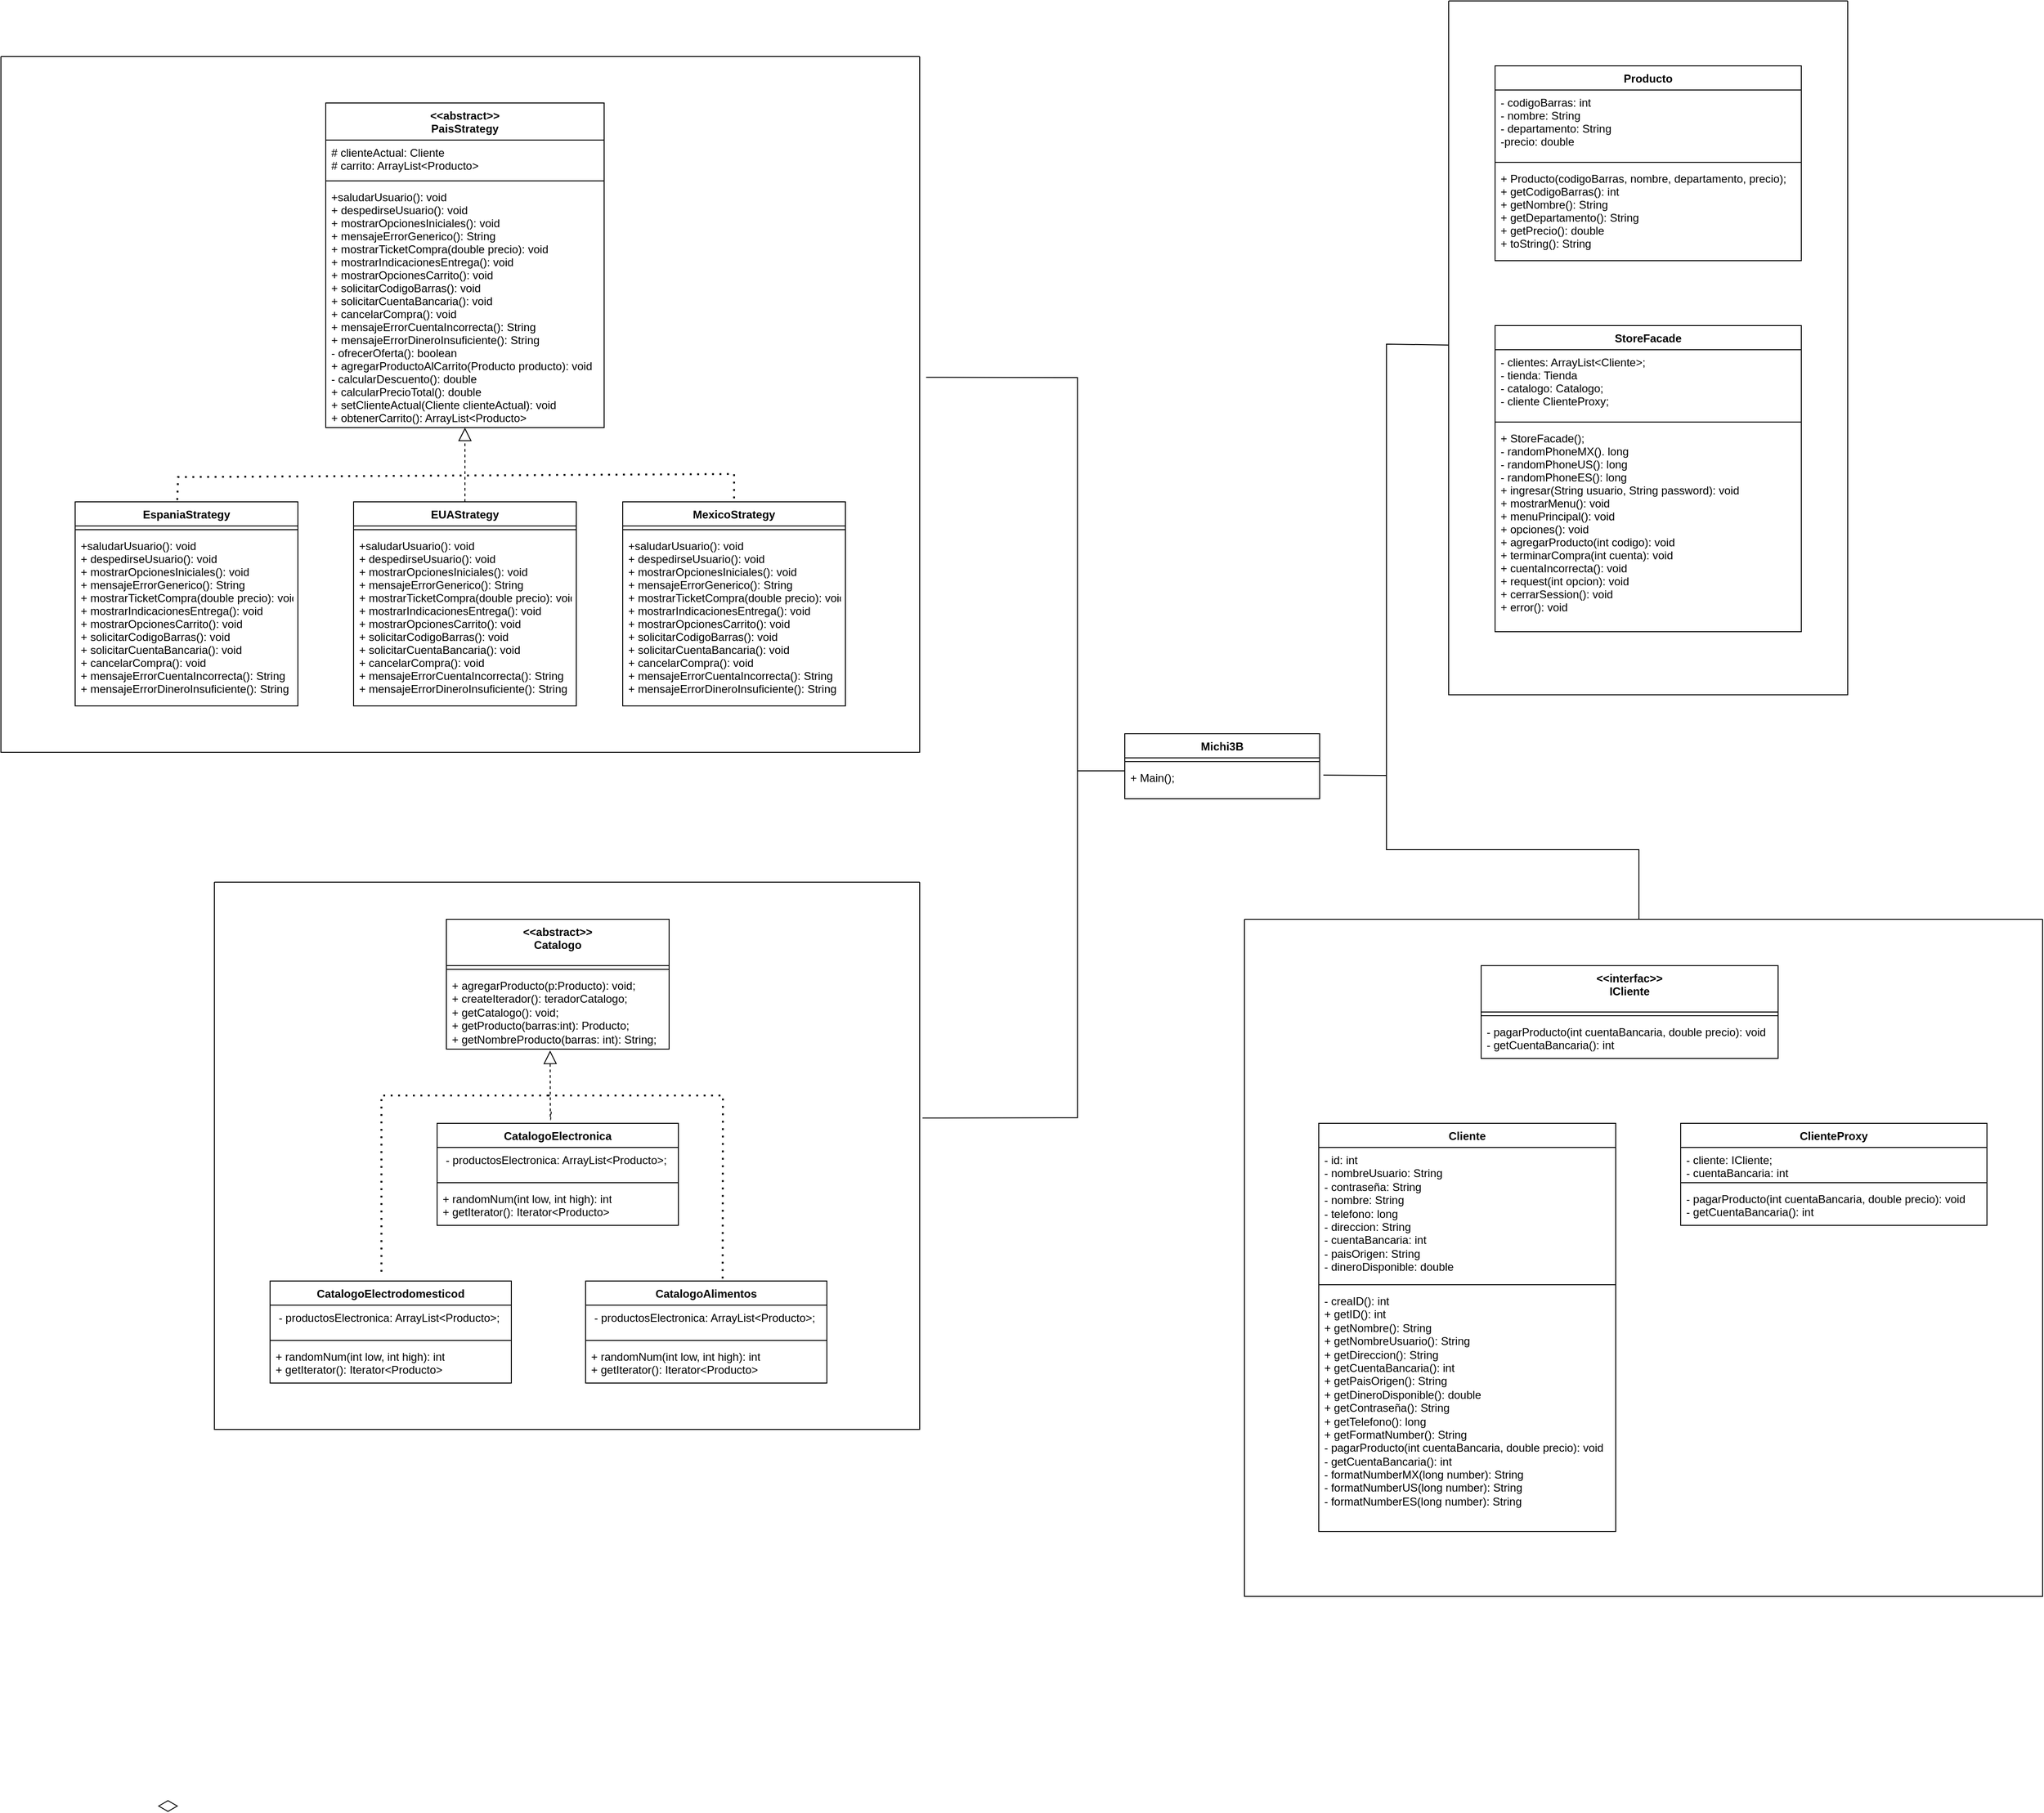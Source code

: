 <mxfile version="22.0.6" type="device">
  <diagram id="VoIdlmSYKeeQqxL8U55X" name="Página-1">
    <mxGraphModel dx="3410" dy="2756" grid="1" gridSize="10" guides="1" tooltips="1" connect="1" arrows="1" fold="1" page="1" pageScale="1" pageWidth="1390" pageHeight="980" math="0" shadow="0">
      <root>
        <mxCell id="0" />
        <mxCell id="1" parent="0" />
        <mxCell id="nDI9jrTt-_ZdK5TPJerg-41" value="Michi3B" style="swimlane;fontStyle=1;align=center;verticalAlign=top;childLayout=stackLayout;horizontal=1;startSize=26;horizontalStack=0;resizeParent=1;resizeParentMax=0;resizeLast=0;collapsible=1;marginBottom=0;whiteSpace=wrap;html=1;" parent="1" vertex="1">
          <mxGeometry x="131" y="330" width="210" height="70" as="geometry" />
        </mxCell>
        <mxCell id="nDI9jrTt-_ZdK5TPJerg-43" value="" style="line;strokeWidth=1;fillColor=none;align=left;verticalAlign=middle;spacingTop=-1;spacingLeft=3;spacingRight=3;rotatable=0;labelPosition=right;points=[];portConstraint=eastwest;strokeColor=inherit;" parent="nDI9jrTt-_ZdK5TPJerg-41" vertex="1">
          <mxGeometry y="26" width="210" height="8" as="geometry" />
        </mxCell>
        <mxCell id="nDI9jrTt-_ZdK5TPJerg-44" value="+ Main();" style="text;strokeColor=none;fillColor=none;align=left;verticalAlign=top;spacingLeft=4;spacingRight=4;overflow=hidden;rotatable=0;points=[[0,0.5],[1,0.5]];portConstraint=eastwest;whiteSpace=wrap;html=1;" parent="nDI9jrTt-_ZdK5TPJerg-41" vertex="1">
          <mxGeometry y="34" width="210" height="36" as="geometry" />
        </mxCell>
        <mxCell id="nDI9jrTt-_ZdK5TPJerg-46" value="" style="swimlane;startSize=0;" parent="1" vertex="1">
          <mxGeometry x="-1080" y="-400" width="990" height="750" as="geometry" />
        </mxCell>
        <mxCell id="22" value="EspaniaStrategy" style="swimlane;fontStyle=1;align=center;verticalAlign=top;childLayout=stackLayout;horizontal=1;startSize=26;horizontalStack=0;resizeParent=1;resizeParentMax=0;resizeLast=0;collapsible=1;marginBottom=0;" parent="nDI9jrTt-_ZdK5TPJerg-46" vertex="1">
          <mxGeometry x="80" y="480" width="240" height="220" as="geometry" />
        </mxCell>
        <mxCell id="23" value="" style="line;strokeWidth=1;fillColor=none;align=left;verticalAlign=middle;spacingTop=-1;spacingLeft=3;spacingRight=3;rotatable=0;labelPosition=right;points=[];portConstraint=eastwest;strokeColor=inherit;" parent="22" vertex="1">
          <mxGeometry y="26" width="240" height="8" as="geometry" />
        </mxCell>
        <mxCell id="24" value="+saludarUsuario(): void&#xa;+ despedirseUsuario(): void&#xa;+ mostrarOpcionesIniciales(): void&#xa;+ mensajeErrorGenerico(): String&#xa;+ mostrarTicketCompra(double precio): void&#xa;+ mostrarIndicacionesEntrega(): void&#xa;+ mostrarOpcionesCarrito(): void&#xa;+ solicitarCodigoBarras(): void&#xa;+ solicitarCuentaBancaria(): void&#xa;+ cancelarCompra(): void&#xa;+ mensajeErrorCuentaIncorrecta(): String&#xa;+ mensajeErrorDineroInsuficiente(): String&#xa;" style="text;strokeColor=none;fillColor=none;align=left;verticalAlign=top;spacingLeft=4;spacingRight=4;overflow=hidden;rotatable=0;points=[[0,0.5],[1,0.5]];portConstraint=eastwest;" parent="22" vertex="1">
          <mxGeometry y="34" width="240" height="186" as="geometry" />
        </mxCell>
        <mxCell id="nDI9jrTt-_ZdK5TPJerg-33" value="&lt;&lt;abstract&gt;&gt;&#xa;PaisStrategy" style="swimlane;fontStyle=1;align=center;verticalAlign=top;childLayout=stackLayout;horizontal=1;startSize=40;horizontalStack=0;resizeParent=1;resizeParentMax=0;resizeLast=0;collapsible=1;marginBottom=0;" parent="nDI9jrTt-_ZdK5TPJerg-46" vertex="1">
          <mxGeometry x="350" y="50" width="300" height="350" as="geometry" />
        </mxCell>
        <mxCell id="nDI9jrTt-_ZdK5TPJerg-34" value="# clienteActual: Cliente&#xa;# carrito: ArrayList&lt;Producto&gt;" style="text;strokeColor=none;fillColor=none;align=left;verticalAlign=top;spacingLeft=4;spacingRight=4;overflow=hidden;rotatable=0;points=[[0,0.5],[1,0.5]];portConstraint=eastwest;" parent="nDI9jrTt-_ZdK5TPJerg-33" vertex="1">
          <mxGeometry y="40" width="300" height="40" as="geometry" />
        </mxCell>
        <mxCell id="nDI9jrTt-_ZdK5TPJerg-35" value="" style="line;strokeWidth=1;fillColor=none;align=left;verticalAlign=middle;spacingTop=-1;spacingLeft=3;spacingRight=3;rotatable=0;labelPosition=right;points=[];portConstraint=eastwest;strokeColor=inherit;" parent="nDI9jrTt-_ZdK5TPJerg-33" vertex="1">
          <mxGeometry y="80" width="300" height="8" as="geometry" />
        </mxCell>
        <mxCell id="nDI9jrTt-_ZdK5TPJerg-36" value="+saludarUsuario(): void&#xa;+ despedirseUsuario(): void&#xa;+ mostrarOpcionesIniciales(): void&#xa;+ mensajeErrorGenerico(): String&#xa;+ mostrarTicketCompra(double precio): void&#xa;+ mostrarIndicacionesEntrega(): void&#xa;+ mostrarOpcionesCarrito(): void&#xa;+ solicitarCodigoBarras(): void&#xa;+ solicitarCuentaBancaria(): void&#xa;+ cancelarCompra(): void&#xa;+ mensajeErrorCuentaIncorrecta(): String&#xa;+ mensajeErrorDineroInsuficiente(): String&#xa;- ofrecerOferta(): boolean&#xa;+ agregarProductoAlCarrito(Producto producto): void&#xa;- calcularDescuento(): double&#xa;+ calcularPrecioTotal(): double&#xa;+ setClienteActual(Cliente clienteActual): void&#xa;+ obtenerCarrito(): ArrayList&lt;Producto&gt;&#xa;" style="text;strokeColor=none;fillColor=none;align=left;verticalAlign=top;spacingLeft=4;spacingRight=4;overflow=hidden;rotatable=0;points=[[0,0.5],[1,0.5]];portConstraint=eastwest;" parent="nDI9jrTt-_ZdK5TPJerg-33" vertex="1">
          <mxGeometry y="88" width="300" height="262" as="geometry" />
        </mxCell>
        <mxCell id="tqbEz4UhEiQ69ZW883zV-99" value="" style="endArrow=block;dashed=1;endFill=0;endSize=12;html=1;exitX=0.5;exitY=0;exitDx=0;exitDy=0;" edge="1" parent="nDI9jrTt-_ZdK5TPJerg-46" source="tqbEz4UhEiQ69ZW883zV-102" target="nDI9jrTt-_ZdK5TPJerg-36">
          <mxGeometry width="160" relative="1" as="geometry">
            <mxPoint x="561.32" y="457.76" as="sourcePoint" />
            <mxPoint x="460.33" y="369.998" as="targetPoint" />
            <Array as="points" />
          </mxGeometry>
        </mxCell>
        <mxCell id="tqbEz4UhEiQ69ZW883zV-82" value="" style="endArrow=none;dashed=1;html=1;dashPattern=1 3;strokeWidth=2;rounded=0;exitX=0.458;exitY=-0.049;exitDx=0;exitDy=0;exitPerimeter=0;entryX=0.5;entryY=0;entryDx=0;entryDy=0;" edge="1" parent="nDI9jrTt-_ZdK5TPJerg-46" target="tqbEz4UhEiQ69ZW883zV-105">
          <mxGeometry width="50" height="50" relative="1" as="geometry">
            <mxPoint x="190.0" y="477.91" as="sourcePoint" />
            <mxPoint x="758.08" y="470.0" as="targetPoint" />
            <Array as="points">
              <mxPoint x="190.92" y="453.3" />
              <mxPoint x="790" y="450" />
            </Array>
          </mxGeometry>
        </mxCell>
        <mxCell id="tqbEz4UhEiQ69ZW883zV-102" value="EUAStrategy" style="swimlane;fontStyle=1;align=center;verticalAlign=top;childLayout=stackLayout;horizontal=1;startSize=26;horizontalStack=0;resizeParent=1;resizeParentMax=0;resizeLast=0;collapsible=1;marginBottom=0;" vertex="1" parent="nDI9jrTt-_ZdK5TPJerg-46">
          <mxGeometry x="380" y="480" width="240" height="220" as="geometry" />
        </mxCell>
        <mxCell id="tqbEz4UhEiQ69ZW883zV-103" value="" style="line;strokeWidth=1;fillColor=none;align=left;verticalAlign=middle;spacingTop=-1;spacingLeft=3;spacingRight=3;rotatable=0;labelPosition=right;points=[];portConstraint=eastwest;strokeColor=inherit;" vertex="1" parent="tqbEz4UhEiQ69ZW883zV-102">
          <mxGeometry y="26" width="240" height="8" as="geometry" />
        </mxCell>
        <mxCell id="tqbEz4UhEiQ69ZW883zV-104" value="+saludarUsuario(): void&#xa;+ despedirseUsuario(): void&#xa;+ mostrarOpcionesIniciales(): void&#xa;+ mensajeErrorGenerico(): String&#xa;+ mostrarTicketCompra(double precio): void&#xa;+ mostrarIndicacionesEntrega(): void&#xa;+ mostrarOpcionesCarrito(): void&#xa;+ solicitarCodigoBarras(): void&#xa;+ solicitarCuentaBancaria(): void&#xa;+ cancelarCompra(): void&#xa;+ mensajeErrorCuentaIncorrecta(): String&#xa;+ mensajeErrorDineroInsuficiente(): String&#xa;" style="text;strokeColor=none;fillColor=none;align=left;verticalAlign=top;spacingLeft=4;spacingRight=4;overflow=hidden;rotatable=0;points=[[0,0.5],[1,0.5]];portConstraint=eastwest;" vertex="1" parent="tqbEz4UhEiQ69ZW883zV-102">
          <mxGeometry y="34" width="240" height="186" as="geometry" />
        </mxCell>
        <mxCell id="tqbEz4UhEiQ69ZW883zV-105" value="MexicoStrategy" style="swimlane;fontStyle=1;align=center;verticalAlign=top;childLayout=stackLayout;horizontal=1;startSize=26;horizontalStack=0;resizeParent=1;resizeParentMax=0;resizeLast=0;collapsible=1;marginBottom=0;" vertex="1" parent="nDI9jrTt-_ZdK5TPJerg-46">
          <mxGeometry x="670" y="480" width="240" height="220" as="geometry" />
        </mxCell>
        <mxCell id="tqbEz4UhEiQ69ZW883zV-106" value="" style="line;strokeWidth=1;fillColor=none;align=left;verticalAlign=middle;spacingTop=-1;spacingLeft=3;spacingRight=3;rotatable=0;labelPosition=right;points=[];portConstraint=eastwest;strokeColor=inherit;" vertex="1" parent="tqbEz4UhEiQ69ZW883zV-105">
          <mxGeometry y="26" width="240" height="8" as="geometry" />
        </mxCell>
        <mxCell id="tqbEz4UhEiQ69ZW883zV-107" value="+saludarUsuario(): void&#xa;+ despedirseUsuario(): void&#xa;+ mostrarOpcionesIniciales(): void&#xa;+ mensajeErrorGenerico(): String&#xa;+ mostrarTicketCompra(double precio): void&#xa;+ mostrarIndicacionesEntrega(): void&#xa;+ mostrarOpcionesCarrito(): void&#xa;+ solicitarCodigoBarras(): void&#xa;+ solicitarCuentaBancaria(): void&#xa;+ cancelarCompra(): void&#xa;+ mensajeErrorCuentaIncorrecta(): String&#xa;+ mensajeErrorDineroInsuficiente(): String&#xa;" style="text;strokeColor=none;fillColor=none;align=left;verticalAlign=top;spacingLeft=4;spacingRight=4;overflow=hidden;rotatable=0;points=[[0,0.5],[1,0.5]];portConstraint=eastwest;" vertex="1" parent="tqbEz4UhEiQ69ZW883zV-105">
          <mxGeometry y="34" width="240" height="186" as="geometry" />
        </mxCell>
        <mxCell id="nDI9jrTt-_ZdK5TPJerg-47" value="" style="swimlane;startSize=0;" parent="1" vertex="1">
          <mxGeometry x="-850" y="490" width="760" height="590" as="geometry" />
        </mxCell>
        <mxCell id="a6zCStfPH9r2ExqD7xnv-38" value="&amp;lt;&amp;lt;abstract&amp;gt;&amp;gt;&lt;br style=&quot;border-color: var(--border-color); padding: 0px; margin: 0px;&quot;&gt;Catalogo" style="swimlane;fontStyle=1;align=center;verticalAlign=top;childLayout=stackLayout;horizontal=1;startSize=50;horizontalStack=0;resizeParent=1;resizeParentMax=0;resizeLast=0;collapsible=1;marginBottom=0;whiteSpace=wrap;html=1;" parent="nDI9jrTt-_ZdK5TPJerg-47" vertex="1">
          <mxGeometry x="250" y="40" width="240" height="140" as="geometry" />
        </mxCell>
        <mxCell id="a6zCStfPH9r2ExqD7xnv-40" value="" style="line;strokeWidth=1;fillColor=none;align=left;verticalAlign=middle;spacingTop=-1;spacingLeft=3;spacingRight=3;rotatable=0;labelPosition=right;points=[];portConstraint=eastwest;strokeColor=inherit;" parent="a6zCStfPH9r2ExqD7xnv-38" vertex="1">
          <mxGeometry y="50" width="240" height="8" as="geometry" />
        </mxCell>
        <mxCell id="a6zCStfPH9r2ExqD7xnv-41" value="+ agregarProducto(p:Producto): void;&lt;br&gt;+ createIterador(): teradorCatalogo;&lt;br&gt;+ getCatalogo(): void;&lt;br&gt;+ getProducto(barras:int): Producto;&lt;br&gt;+ getNombreProducto(barras: int): String;" style="text;strokeColor=none;fillColor=none;align=left;verticalAlign=top;spacingLeft=4;spacingRight=4;overflow=hidden;rotatable=0;points=[[0,0.5],[1,0.5]];portConstraint=eastwest;whiteSpace=wrap;html=1;" parent="a6zCStfPH9r2ExqD7xnv-38" vertex="1">
          <mxGeometry y="58" width="240" height="82" as="geometry" />
        </mxCell>
        <mxCell id="tqbEz4UhEiQ69ZW883zV-39" value="CatalogoElectronica" style="swimlane;fontStyle=1;align=center;verticalAlign=top;childLayout=stackLayout;horizontal=1;startSize=26;horizontalStack=0;resizeParent=1;resizeParentMax=0;resizeLast=0;collapsible=1;marginBottom=0;whiteSpace=wrap;html=1;" vertex="1" parent="nDI9jrTt-_ZdK5TPJerg-47">
          <mxGeometry x="240" y="260" width="260" height="110" as="geometry" />
        </mxCell>
        <mxCell id="tqbEz4UhEiQ69ZW883zV-40" value="&amp;nbsp;- productosElectronica: ArrayList&amp;lt;Producto&amp;gt;;" style="text;strokeColor=none;fillColor=none;align=left;verticalAlign=top;spacingLeft=4;spacingRight=4;overflow=hidden;rotatable=0;points=[[0,0.5],[1,0.5]];portConstraint=eastwest;whiteSpace=wrap;html=1;" vertex="1" parent="tqbEz4UhEiQ69ZW883zV-39">
          <mxGeometry y="26" width="260" height="34" as="geometry" />
        </mxCell>
        <mxCell id="tqbEz4UhEiQ69ZW883zV-41" value="" style="line;strokeWidth=1;fillColor=none;align=left;verticalAlign=middle;spacingTop=-1;spacingLeft=3;spacingRight=3;rotatable=0;labelPosition=right;points=[];portConstraint=eastwest;strokeColor=inherit;" vertex="1" parent="tqbEz4UhEiQ69ZW883zV-39">
          <mxGeometry y="60" width="260" height="8" as="geometry" />
        </mxCell>
        <mxCell id="tqbEz4UhEiQ69ZW883zV-42" value="+ randomNum(int low, int high): int&lt;br&gt;+ getIterator(): Iterator&amp;lt;Producto&amp;gt;" style="text;strokeColor=none;fillColor=none;align=left;verticalAlign=top;spacingLeft=4;spacingRight=4;overflow=hidden;rotatable=0;points=[[0,0.5],[1,0.5]];portConstraint=eastwest;whiteSpace=wrap;html=1;" vertex="1" parent="tqbEz4UhEiQ69ZW883zV-39">
          <mxGeometry y="68" width="260" height="42" as="geometry" />
        </mxCell>
        <mxCell id="tqbEz4UhEiQ69ZW883zV-78" value="CatalogoAlimentos" style="swimlane;fontStyle=1;align=center;verticalAlign=top;childLayout=stackLayout;horizontal=1;startSize=26;horizontalStack=0;resizeParent=1;resizeParentMax=0;resizeLast=0;collapsible=1;marginBottom=0;whiteSpace=wrap;html=1;" vertex="1" parent="nDI9jrTt-_ZdK5TPJerg-47">
          <mxGeometry x="400" y="430" width="260" height="110" as="geometry" />
        </mxCell>
        <mxCell id="tqbEz4UhEiQ69ZW883zV-79" value="&amp;nbsp;- productosElectronica: ArrayList&amp;lt;Producto&amp;gt;;" style="text;strokeColor=none;fillColor=none;align=left;verticalAlign=top;spacingLeft=4;spacingRight=4;overflow=hidden;rotatable=0;points=[[0,0.5],[1,0.5]];portConstraint=eastwest;whiteSpace=wrap;html=1;" vertex="1" parent="tqbEz4UhEiQ69ZW883zV-78">
          <mxGeometry y="26" width="260" height="34" as="geometry" />
        </mxCell>
        <mxCell id="tqbEz4UhEiQ69ZW883zV-80" value="" style="line;strokeWidth=1;fillColor=none;align=left;verticalAlign=middle;spacingTop=-1;spacingLeft=3;spacingRight=3;rotatable=0;labelPosition=right;points=[];portConstraint=eastwest;strokeColor=inherit;" vertex="1" parent="tqbEz4UhEiQ69ZW883zV-78">
          <mxGeometry y="60" width="260" height="8" as="geometry" />
        </mxCell>
        <mxCell id="tqbEz4UhEiQ69ZW883zV-81" value="+ randomNum(int low, int high): int&lt;br&gt;+ getIterator(): Iterator&amp;lt;Producto&amp;gt;" style="text;strokeColor=none;fillColor=none;align=left;verticalAlign=top;spacingLeft=4;spacingRight=4;overflow=hidden;rotatable=0;points=[[0,0.5],[1,0.5]];portConstraint=eastwest;whiteSpace=wrap;html=1;" vertex="1" parent="tqbEz4UhEiQ69ZW883zV-78">
          <mxGeometry y="68" width="260" height="42" as="geometry" />
        </mxCell>
        <mxCell id="tqbEz4UhEiQ69ZW883zV-55" value="" style="endArrow=block;dashed=1;endFill=0;endSize=12;html=1;exitX=0.546;exitY=-0.024;exitDx=0;exitDy=0;exitPerimeter=0;entryX=0.545;entryY=1.019;entryDx=0;entryDy=0;entryPerimeter=0;" edge="1" parent="nDI9jrTt-_ZdK5TPJerg-47">
          <mxGeometry width="160" relative="1" as="geometry">
            <mxPoint x="362.96" y="247.36" as="sourcePoint" />
            <mxPoint x="361.8" y="181.558" as="targetPoint" />
            <Array as="points">
              <mxPoint x="362" y="260" />
            </Array>
          </mxGeometry>
        </mxCell>
        <mxCell id="tqbEz4UhEiQ69ZW883zV-74" value="CatalogoElectrodomesticod" style="swimlane;fontStyle=1;align=center;verticalAlign=top;childLayout=stackLayout;horizontal=1;startSize=26;horizontalStack=0;resizeParent=1;resizeParentMax=0;resizeLast=0;collapsible=1;marginBottom=0;whiteSpace=wrap;html=1;" vertex="1" parent="nDI9jrTt-_ZdK5TPJerg-47">
          <mxGeometry x="60" y="430" width="260" height="110" as="geometry" />
        </mxCell>
        <mxCell id="tqbEz4UhEiQ69ZW883zV-75" value="&amp;nbsp;- productosElectronica: ArrayList&amp;lt;Producto&amp;gt;;" style="text;strokeColor=none;fillColor=none;align=left;verticalAlign=top;spacingLeft=4;spacingRight=4;overflow=hidden;rotatable=0;points=[[0,0.5],[1,0.5]];portConstraint=eastwest;whiteSpace=wrap;html=1;" vertex="1" parent="tqbEz4UhEiQ69ZW883zV-74">
          <mxGeometry y="26" width="260" height="34" as="geometry" />
        </mxCell>
        <mxCell id="tqbEz4UhEiQ69ZW883zV-76" value="" style="line;strokeWidth=1;fillColor=none;align=left;verticalAlign=middle;spacingTop=-1;spacingLeft=3;spacingRight=3;rotatable=0;labelPosition=right;points=[];portConstraint=eastwest;strokeColor=inherit;" vertex="1" parent="tqbEz4UhEiQ69ZW883zV-74">
          <mxGeometry y="60" width="260" height="8" as="geometry" />
        </mxCell>
        <mxCell id="tqbEz4UhEiQ69ZW883zV-77" value="+ randomNum(int low, int high): int&lt;br&gt;+ getIterator(): Iterator&amp;lt;Producto&amp;gt;" style="text;strokeColor=none;fillColor=none;align=left;verticalAlign=top;spacingLeft=4;spacingRight=4;overflow=hidden;rotatable=0;points=[[0,0.5],[1,0.5]];portConstraint=eastwest;whiteSpace=wrap;html=1;" vertex="1" parent="tqbEz4UhEiQ69ZW883zV-74">
          <mxGeometry y="68" width="260" height="42" as="geometry" />
        </mxCell>
        <mxCell id="nDI9jrTt-_ZdK5TPJerg-112" value="" style="swimlane;startSize=0;" parent="1" vertex="1">
          <mxGeometry x="480" y="-460" width="430" height="748" as="geometry" />
        </mxCell>
        <mxCell id="tqbEz4UhEiQ69ZW883zV-70" value="StoreFacade" style="swimlane;fontStyle=1;align=center;verticalAlign=top;childLayout=stackLayout;horizontal=1;startSize=26;horizontalStack=0;resizeParent=1;resizeParentMax=0;resizeLast=0;collapsible=1;marginBottom=0;" vertex="1" parent="nDI9jrTt-_ZdK5TPJerg-112">
          <mxGeometry x="50" y="350" width="330" height="330" as="geometry" />
        </mxCell>
        <mxCell id="tqbEz4UhEiQ69ZW883zV-71" value="- clientes: ArrayList&lt;Cliente&gt;;&#xa;- tienda: Tienda&#xa;- catalogo: Catalogo;&#xa;- cliente ClienteProxy;" style="text;strokeColor=none;fillColor=none;align=left;verticalAlign=top;spacingLeft=4;spacingRight=4;overflow=hidden;rotatable=0;points=[[0,0.5],[1,0.5]];portConstraint=eastwest;" vertex="1" parent="tqbEz4UhEiQ69ZW883zV-70">
          <mxGeometry y="26" width="330" height="74" as="geometry" />
        </mxCell>
        <mxCell id="tqbEz4UhEiQ69ZW883zV-72" value="" style="line;strokeWidth=1;fillColor=none;align=left;verticalAlign=middle;spacingTop=-1;spacingLeft=3;spacingRight=3;rotatable=0;labelPosition=right;points=[];portConstraint=eastwest;strokeColor=inherit;" vertex="1" parent="tqbEz4UhEiQ69ZW883zV-70">
          <mxGeometry y="100" width="330" height="8" as="geometry" />
        </mxCell>
        <mxCell id="tqbEz4UhEiQ69ZW883zV-73" value="+ StoreFacade();&#xa;- randomPhoneMX(). long&#xa;- randomPhoneUS(): long&#xa;- randomPhoneES(): long&#xa;+ ingresar(String usuario, String password): void&#xa;+ mostrarMenu(): void&#xa;+ menuPrincipal(): void&#xa;+ opciones(): void&#xa;+ agregarProducto(int codigo): void&#xa;+ terminarCompra(int cuenta): void&#xa;+ cuentaIncorrecta(): void&#xa;+ request(int opcion): void&#xa;+ cerrarSession(): void&#xa;+ error(): void&#xa;" style="text;strokeColor=none;fillColor=none;align=left;verticalAlign=top;spacingLeft=4;spacingRight=4;overflow=hidden;rotatable=0;points=[[0,0.5],[1,0.5]];portConstraint=eastwest;" vertex="1" parent="tqbEz4UhEiQ69ZW883zV-70">
          <mxGeometry y="108" width="330" height="222" as="geometry" />
        </mxCell>
        <mxCell id="nDI9jrTt-_ZdK5TPJerg-113" value="" style="endArrow=none;html=1;rounded=0;exitX=1.007;exitY=0.461;exitDx=0;exitDy=0;exitPerimeter=0;entryX=0.002;entryY=0.167;entryDx=0;entryDy=0;entryPerimeter=0;" parent="1" source="nDI9jrTt-_ZdK5TPJerg-46" target="nDI9jrTt-_ZdK5TPJerg-44" edge="1">
          <mxGeometry width="50" height="50" relative="1" as="geometry">
            <mxPoint x="100" y="340" as="sourcePoint" />
            <mxPoint x="150" y="290" as="targetPoint" />
            <Array as="points">
              <mxPoint x="80" y="-54" />
              <mxPoint x="80" y="370" />
            </Array>
          </mxGeometry>
        </mxCell>
        <mxCell id="nDI9jrTt-_ZdK5TPJerg-114" value="" style="endArrow=none;html=1;rounded=0;exitX=1.004;exitY=0.431;exitDx=0;exitDy=0;exitPerimeter=0;" parent="1" source="nDI9jrTt-_ZdK5TPJerg-47" edge="1">
          <mxGeometry width="50" height="50" relative="1" as="geometry">
            <mxPoint x="40" y="590" as="sourcePoint" />
            <mxPoint x="80" y="370" as="targetPoint" />
            <Array as="points">
              <mxPoint x="80" y="744" />
            </Array>
          </mxGeometry>
        </mxCell>
        <mxCell id="tqbEz4UhEiQ69ZW883zV-64" value="" style="html=1;whiteSpace=wrap;aspect=fixed;shape=isoRectangle;" vertex="1" parent="1">
          <mxGeometry x="-910" y="1480" width="20" height="12" as="geometry" />
        </mxCell>
        <mxCell id="tqbEz4UhEiQ69ZW883zV-83" value="" style="endArrow=none;dashed=1;html=1;dashPattern=1 3;strokeWidth=2;rounded=0;" edge="1" parent="1">
          <mxGeometry width="50" height="50" relative="1" as="geometry">
            <mxPoint x="-670" y="910" as="sourcePoint" />
            <mxPoint x="-490" y="720" as="targetPoint" />
            <Array as="points">
              <mxPoint x="-670" y="720" />
            </Array>
          </mxGeometry>
        </mxCell>
        <mxCell id="tqbEz4UhEiQ69ZW883zV-84" value="" style="endArrow=none;dashed=1;html=1;dashPattern=1 3;strokeWidth=2;rounded=0;exitX=0.568;exitY=-0.025;exitDx=0;exitDy=0;exitPerimeter=0;" edge="1" parent="1" source="tqbEz4UhEiQ69ZW883zV-78">
          <mxGeometry width="50" height="50" relative="1" as="geometry">
            <mxPoint x="-320" y="900" as="sourcePoint" />
            <mxPoint x="-490" y="720" as="targetPoint" />
            <Array as="points">
              <mxPoint x="-302" y="720" />
            </Array>
          </mxGeometry>
        </mxCell>
        <mxCell id="tqbEz4UhEiQ69ZW883zV-95" value="Producto" style="swimlane;fontStyle=1;align=center;verticalAlign=top;childLayout=stackLayout;horizontal=1;startSize=26;horizontalStack=0;resizeParent=1;resizeParentMax=0;resizeLast=0;collapsible=1;marginBottom=0;" vertex="1" parent="1">
          <mxGeometry x="530" y="-390" width="330" height="210" as="geometry" />
        </mxCell>
        <mxCell id="tqbEz4UhEiQ69ZW883zV-96" value="- codigoBarras: int&#xa;- nombre: String&#xa;- departamento: String&#xa;-precio: double" style="text;strokeColor=none;fillColor=none;align=left;verticalAlign=top;spacingLeft=4;spacingRight=4;overflow=hidden;rotatable=0;points=[[0,0.5],[1,0.5]];portConstraint=eastwest;" vertex="1" parent="tqbEz4UhEiQ69ZW883zV-95">
          <mxGeometry y="26" width="330" height="74" as="geometry" />
        </mxCell>
        <mxCell id="tqbEz4UhEiQ69ZW883zV-97" value="" style="line;strokeWidth=1;fillColor=none;align=left;verticalAlign=middle;spacingTop=-1;spacingLeft=3;spacingRight=3;rotatable=0;labelPosition=right;points=[];portConstraint=eastwest;strokeColor=inherit;" vertex="1" parent="tqbEz4UhEiQ69ZW883zV-95">
          <mxGeometry y="100" width="330" height="8" as="geometry" />
        </mxCell>
        <mxCell id="tqbEz4UhEiQ69ZW883zV-98" value="+ Producto(codigoBarras, nombre, departamento, precio);&#xa;+ getCodigoBarras(): int&#xa;+ getNombre(): String&#xa;+ getDepartamento(): String&#xa;+ getPrecio(): double&#xa;+ toString(): String" style="text;strokeColor=none;fillColor=none;align=left;verticalAlign=top;spacingLeft=4;spacingRight=4;overflow=hidden;rotatable=0;points=[[0,0.5],[1,0.5]];portConstraint=eastwest;" vertex="1" parent="tqbEz4UhEiQ69ZW883zV-95">
          <mxGeometry y="108" width="330" height="102" as="geometry" />
        </mxCell>
        <mxCell id="tqbEz4UhEiQ69ZW883zV-108" value="&amp;lt;&amp;lt;interfac&amp;gt;&amp;gt;&lt;br style=&quot;border-color: var(--border-color); padding: 0px; margin: 0px;&quot;&gt;ICliente" style="swimlane;fontStyle=1;align=center;verticalAlign=top;childLayout=stackLayout;horizontal=1;startSize=50;horizontalStack=0;resizeParent=1;resizeParentMax=0;resizeLast=0;collapsible=1;marginBottom=0;whiteSpace=wrap;html=1;" vertex="1" parent="1">
          <mxGeometry x="515" y="580" width="320" height="100" as="geometry" />
        </mxCell>
        <mxCell id="tqbEz4UhEiQ69ZW883zV-109" value="" style="line;strokeWidth=1;fillColor=none;align=left;verticalAlign=middle;spacingTop=-1;spacingLeft=3;spacingRight=3;rotatable=0;labelPosition=right;points=[];portConstraint=eastwest;strokeColor=inherit;" vertex="1" parent="tqbEz4UhEiQ69ZW883zV-108">
          <mxGeometry y="50" width="320" height="8" as="geometry" />
        </mxCell>
        <mxCell id="tqbEz4UhEiQ69ZW883zV-110" value="- pagarProducto(int cuentaBancaria, double precio): void&lt;br&gt;- getCuentaBancaria(): int" style="text;strokeColor=none;fillColor=none;align=left;verticalAlign=top;spacingLeft=4;spacingRight=4;overflow=hidden;rotatable=0;points=[[0,0.5],[1,0.5]];portConstraint=eastwest;whiteSpace=wrap;html=1;" vertex="1" parent="tqbEz4UhEiQ69ZW883zV-108">
          <mxGeometry y="58" width="320" height="42" as="geometry" />
        </mxCell>
        <mxCell id="tqbEz4UhEiQ69ZW883zV-112" value="Cliente" style="swimlane;fontStyle=1;align=center;verticalAlign=top;childLayout=stackLayout;horizontal=1;startSize=26;horizontalStack=0;resizeParent=1;resizeParentMax=0;resizeLast=0;collapsible=1;marginBottom=0;whiteSpace=wrap;html=1;" vertex="1" parent="1">
          <mxGeometry x="340" y="750" width="320" height="440" as="geometry" />
        </mxCell>
        <mxCell id="tqbEz4UhEiQ69ZW883zV-113" value="- id: int&lt;br&gt;- nombreUsuario: String&lt;br&gt;- contraseña: String&lt;br&gt;- nombre: String&lt;br&gt;- telefono: long&lt;br&gt;- direccion: String&lt;br&gt;- cuentaBancaria: int&lt;br&gt;- paisOrigen: String&lt;br&gt;- dineroDisponible: double&lt;br&gt;" style="text;strokeColor=none;fillColor=none;align=left;verticalAlign=top;spacingLeft=4;spacingRight=4;overflow=hidden;rotatable=0;points=[[0,0.5],[1,0.5]];portConstraint=eastwest;whiteSpace=wrap;html=1;" vertex="1" parent="tqbEz4UhEiQ69ZW883zV-112">
          <mxGeometry y="26" width="320" height="144" as="geometry" />
        </mxCell>
        <mxCell id="tqbEz4UhEiQ69ZW883zV-114" value="" style="line;strokeWidth=1;fillColor=none;align=left;verticalAlign=middle;spacingTop=-1;spacingLeft=3;spacingRight=3;rotatable=0;labelPosition=right;points=[];portConstraint=eastwest;strokeColor=inherit;" vertex="1" parent="tqbEz4UhEiQ69ZW883zV-112">
          <mxGeometry y="170" width="320" height="8" as="geometry" />
        </mxCell>
        <mxCell id="tqbEz4UhEiQ69ZW883zV-115" value="- creaID(): int&lt;br&gt;+ getID(): int&lt;br&gt;+ getNombre(): String&lt;br&gt;+ getNombreUsuario(): String&lt;br&gt;+ getDireccion(): String&lt;br&gt;+ getCuentaBancaria(): int&lt;br&gt;+&amp;nbsp;getPaisOrigen(): String&lt;br&gt;+&amp;nbsp;getDineroDisponible(): double&lt;br&gt;+&amp;nbsp;getContraseña(): String&lt;br&gt;+&amp;nbsp;getTelefono(): long&lt;br&gt;+&amp;nbsp;getFormatNumber(): String&lt;br&gt;- pagarProducto(int cuentaBancaria, double precio): void&lt;br style=&quot;border-color: var(--border-color);&quot;&gt;- getCuentaBancaria(): int&lt;br&gt;-&amp;nbsp;formatNumberMX(long number): String&lt;br&gt;-&amp;nbsp;formatNumberUS(long number): String&lt;br&gt;-&amp;nbsp;formatNumberES(long number): String" style="text;strokeColor=none;fillColor=none;align=left;verticalAlign=top;spacingLeft=4;spacingRight=4;overflow=hidden;rotatable=0;points=[[0,0.5],[1,0.5]];portConstraint=eastwest;whiteSpace=wrap;html=1;" vertex="1" parent="tqbEz4UhEiQ69ZW883zV-112">
          <mxGeometry y="178" width="320" height="262" as="geometry" />
        </mxCell>
        <mxCell id="tqbEz4UhEiQ69ZW883zV-121" value="ClienteProxy" style="swimlane;fontStyle=1;align=center;verticalAlign=top;childLayout=stackLayout;horizontal=1;startSize=26;horizontalStack=0;resizeParent=1;resizeParentMax=0;resizeLast=0;collapsible=1;marginBottom=0;whiteSpace=wrap;html=1;" vertex="1" parent="1">
          <mxGeometry x="730" y="750" width="330" height="110" as="geometry" />
        </mxCell>
        <mxCell id="tqbEz4UhEiQ69ZW883zV-122" value="- cliente: ICliente;&lt;br&gt;- cuentaBancaria: int" style="text;strokeColor=none;fillColor=none;align=left;verticalAlign=top;spacingLeft=4;spacingRight=4;overflow=hidden;rotatable=0;points=[[0,0.5],[1,0.5]];portConstraint=eastwest;whiteSpace=wrap;html=1;" vertex="1" parent="tqbEz4UhEiQ69ZW883zV-121">
          <mxGeometry y="26" width="330" height="34" as="geometry" />
        </mxCell>
        <mxCell id="tqbEz4UhEiQ69ZW883zV-123" value="" style="line;strokeWidth=1;fillColor=none;align=left;verticalAlign=middle;spacingTop=-1;spacingLeft=3;spacingRight=3;rotatable=0;labelPosition=right;points=[];portConstraint=eastwest;strokeColor=inherit;" vertex="1" parent="tqbEz4UhEiQ69ZW883zV-121">
          <mxGeometry y="60" width="330" height="8" as="geometry" />
        </mxCell>
        <mxCell id="tqbEz4UhEiQ69ZW883zV-124" value="- pagarProducto(int cuentaBancaria, double precio): void&lt;br style=&quot;border-color: var(--border-color);&quot;&gt;- getCuentaBancaria(): int" style="text;strokeColor=none;fillColor=none;align=left;verticalAlign=top;spacingLeft=4;spacingRight=4;overflow=hidden;rotatable=0;points=[[0,0.5],[1,0.5]];portConstraint=eastwest;whiteSpace=wrap;html=1;" vertex="1" parent="tqbEz4UhEiQ69ZW883zV-121">
          <mxGeometry y="68" width="330" height="42" as="geometry" />
        </mxCell>
        <mxCell id="tqbEz4UhEiQ69ZW883zV-127" value="" style="swimlane;startSize=0;" vertex="1" parent="1">
          <mxGeometry x="260" y="530" width="860" height="730" as="geometry" />
        </mxCell>
        <mxCell id="tqbEz4UhEiQ69ZW883zV-132" value="" style="endArrow=none;html=1;rounded=0;entryX=1.019;entryY=0.296;entryDx=0;entryDy=0;entryPerimeter=0;" edge="1" parent="1" source="nDI9jrTt-_ZdK5TPJerg-112" target="nDI9jrTt-_ZdK5TPJerg-44">
          <mxGeometry width="50" height="50" relative="1" as="geometry">
            <mxPoint x="413" y="-310" as="sourcePoint" />
            <mxPoint x="464" y="370" as="targetPoint" />
            <Array as="points">
              <mxPoint x="413" y="-90" />
              <mxPoint x="413" y="375" />
            </Array>
          </mxGeometry>
        </mxCell>
        <mxCell id="tqbEz4UhEiQ69ZW883zV-133" value="" style="endArrow=none;html=1;rounded=0;" edge="1" parent="1">
          <mxGeometry width="50" height="50" relative="1" as="geometry">
            <mxPoint x="685" y="530" as="sourcePoint" />
            <mxPoint x="413" y="375" as="targetPoint" />
            <Array as="points">
              <mxPoint x="685" y="455" />
              <mxPoint x="413" y="455" />
            </Array>
          </mxGeometry>
        </mxCell>
      </root>
    </mxGraphModel>
  </diagram>
</mxfile>
